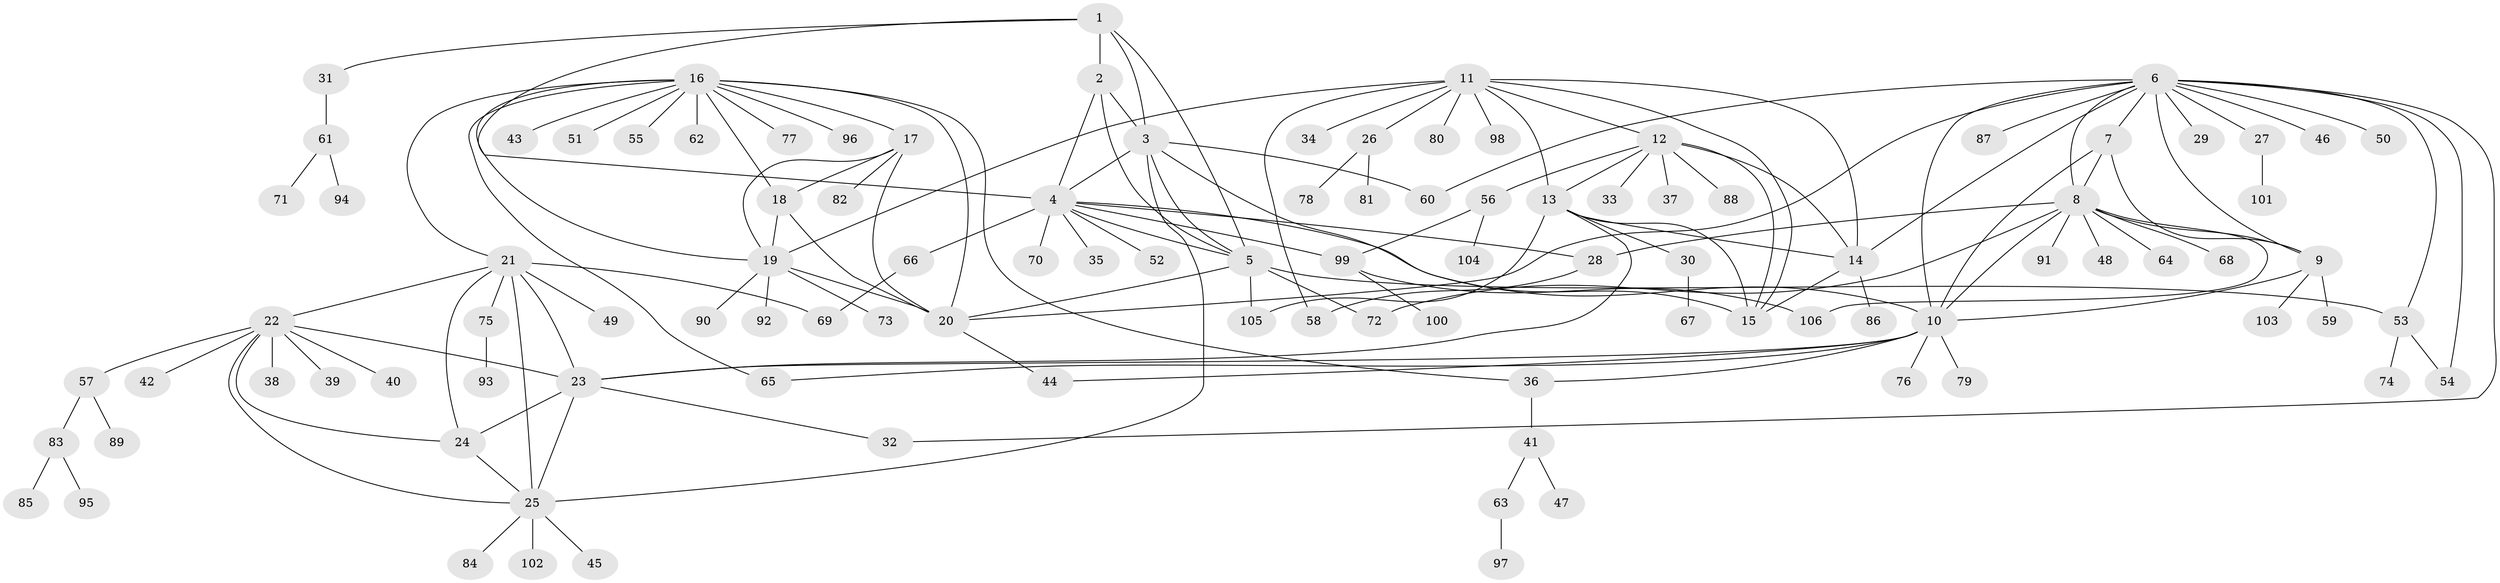 // coarse degree distribution, {9: 0.022222222222222223, 5: 0.13333333333333333, 10: 0.022222222222222223, 4: 0.1111111111111111, 7: 0.044444444444444446, 6: 0.1111111111111111, 3: 0.06666666666666667, 2: 0.2222222222222222, 1: 0.26666666666666666}
// Generated by graph-tools (version 1.1) at 2025/52/03/04/25 22:52:07]
// undirected, 106 vertices, 155 edges
graph export_dot {
  node [color=gray90,style=filled];
  1;
  2;
  3;
  4;
  5;
  6;
  7;
  8;
  9;
  10;
  11;
  12;
  13;
  14;
  15;
  16;
  17;
  18;
  19;
  20;
  21;
  22;
  23;
  24;
  25;
  26;
  27;
  28;
  29;
  30;
  31;
  32;
  33;
  34;
  35;
  36;
  37;
  38;
  39;
  40;
  41;
  42;
  43;
  44;
  45;
  46;
  47;
  48;
  49;
  50;
  51;
  52;
  53;
  54;
  55;
  56;
  57;
  58;
  59;
  60;
  61;
  62;
  63;
  64;
  65;
  66;
  67;
  68;
  69;
  70;
  71;
  72;
  73;
  74;
  75;
  76;
  77;
  78;
  79;
  80;
  81;
  82;
  83;
  84;
  85;
  86;
  87;
  88;
  89;
  90;
  91;
  92;
  93;
  94;
  95;
  96;
  97;
  98;
  99;
  100;
  101;
  102;
  103;
  104;
  105;
  106;
  1 -- 2;
  1 -- 3;
  1 -- 4;
  1 -- 5;
  1 -- 31;
  2 -- 3;
  2 -- 4;
  2 -- 5;
  3 -- 4;
  3 -- 5;
  3 -- 15;
  3 -- 25;
  3 -- 60;
  4 -- 5;
  4 -- 10;
  4 -- 28;
  4 -- 35;
  4 -- 52;
  4 -- 66;
  4 -- 70;
  4 -- 99;
  5 -- 20;
  5 -- 53;
  5 -- 72;
  5 -- 105;
  6 -- 7;
  6 -- 8;
  6 -- 9;
  6 -- 10;
  6 -- 14;
  6 -- 20;
  6 -- 27;
  6 -- 29;
  6 -- 32;
  6 -- 46;
  6 -- 50;
  6 -- 53;
  6 -- 54;
  6 -- 60;
  6 -- 87;
  7 -- 8;
  7 -- 9;
  7 -- 10;
  8 -- 9;
  8 -- 10;
  8 -- 28;
  8 -- 48;
  8 -- 64;
  8 -- 68;
  8 -- 72;
  8 -- 91;
  8 -- 106;
  9 -- 10;
  9 -- 59;
  9 -- 103;
  10 -- 23;
  10 -- 36;
  10 -- 44;
  10 -- 65;
  10 -- 76;
  10 -- 79;
  11 -- 12;
  11 -- 13;
  11 -- 14;
  11 -- 15;
  11 -- 19;
  11 -- 26;
  11 -- 34;
  11 -- 58;
  11 -- 80;
  11 -- 98;
  12 -- 13;
  12 -- 14;
  12 -- 15;
  12 -- 33;
  12 -- 37;
  12 -- 56;
  12 -- 88;
  13 -- 14;
  13 -- 15;
  13 -- 23;
  13 -- 30;
  13 -- 105;
  14 -- 15;
  14 -- 86;
  16 -- 17;
  16 -- 18;
  16 -- 19;
  16 -- 20;
  16 -- 21;
  16 -- 36;
  16 -- 43;
  16 -- 51;
  16 -- 55;
  16 -- 62;
  16 -- 65;
  16 -- 77;
  16 -- 96;
  17 -- 18;
  17 -- 19;
  17 -- 20;
  17 -- 82;
  18 -- 19;
  18 -- 20;
  19 -- 20;
  19 -- 73;
  19 -- 90;
  19 -- 92;
  20 -- 44;
  21 -- 22;
  21 -- 23;
  21 -- 24;
  21 -- 25;
  21 -- 49;
  21 -- 69;
  21 -- 75;
  22 -- 23;
  22 -- 24;
  22 -- 25;
  22 -- 38;
  22 -- 39;
  22 -- 40;
  22 -- 42;
  22 -- 57;
  23 -- 24;
  23 -- 25;
  23 -- 32;
  24 -- 25;
  25 -- 45;
  25 -- 84;
  25 -- 102;
  26 -- 78;
  26 -- 81;
  27 -- 101;
  28 -- 58;
  30 -- 67;
  31 -- 61;
  36 -- 41;
  41 -- 47;
  41 -- 63;
  53 -- 54;
  53 -- 74;
  56 -- 99;
  56 -- 104;
  57 -- 83;
  57 -- 89;
  61 -- 71;
  61 -- 94;
  63 -- 97;
  66 -- 69;
  75 -- 93;
  83 -- 85;
  83 -- 95;
  99 -- 100;
  99 -- 106;
}
